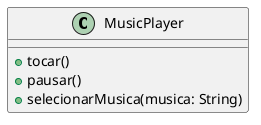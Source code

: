 @startuml
class MusicPlayer {
    + tocar()
    + pausar()
    + selecionarMusica(musica: String)
}
@enduml